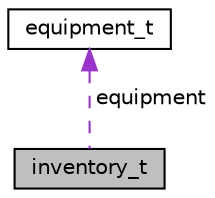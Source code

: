 digraph "inventory_t"
{
  edge [fontname="Helvetica",fontsize="10",labelfontname="Helvetica",labelfontsize="10"];
  node [fontname="Helvetica",fontsize="10",shape=record];
  Node1 [label="inventory_t",height=0.2,width=0.4,color="black", fillcolor="grey75", style="filled", fontcolor="black"];
  Node2 -> Node1 [dir="back",color="darkorchid3",fontsize="10",style="dashed",label=" equipment" ,fontname="Helvetica"];
  Node2 [label="equipment_t",height=0.2,width=0.4,color="black", fillcolor="white", style="filled",URL="$structequipment__t.html",tooltip="Struct containing IDs and type of a precise equipment. "];
}
